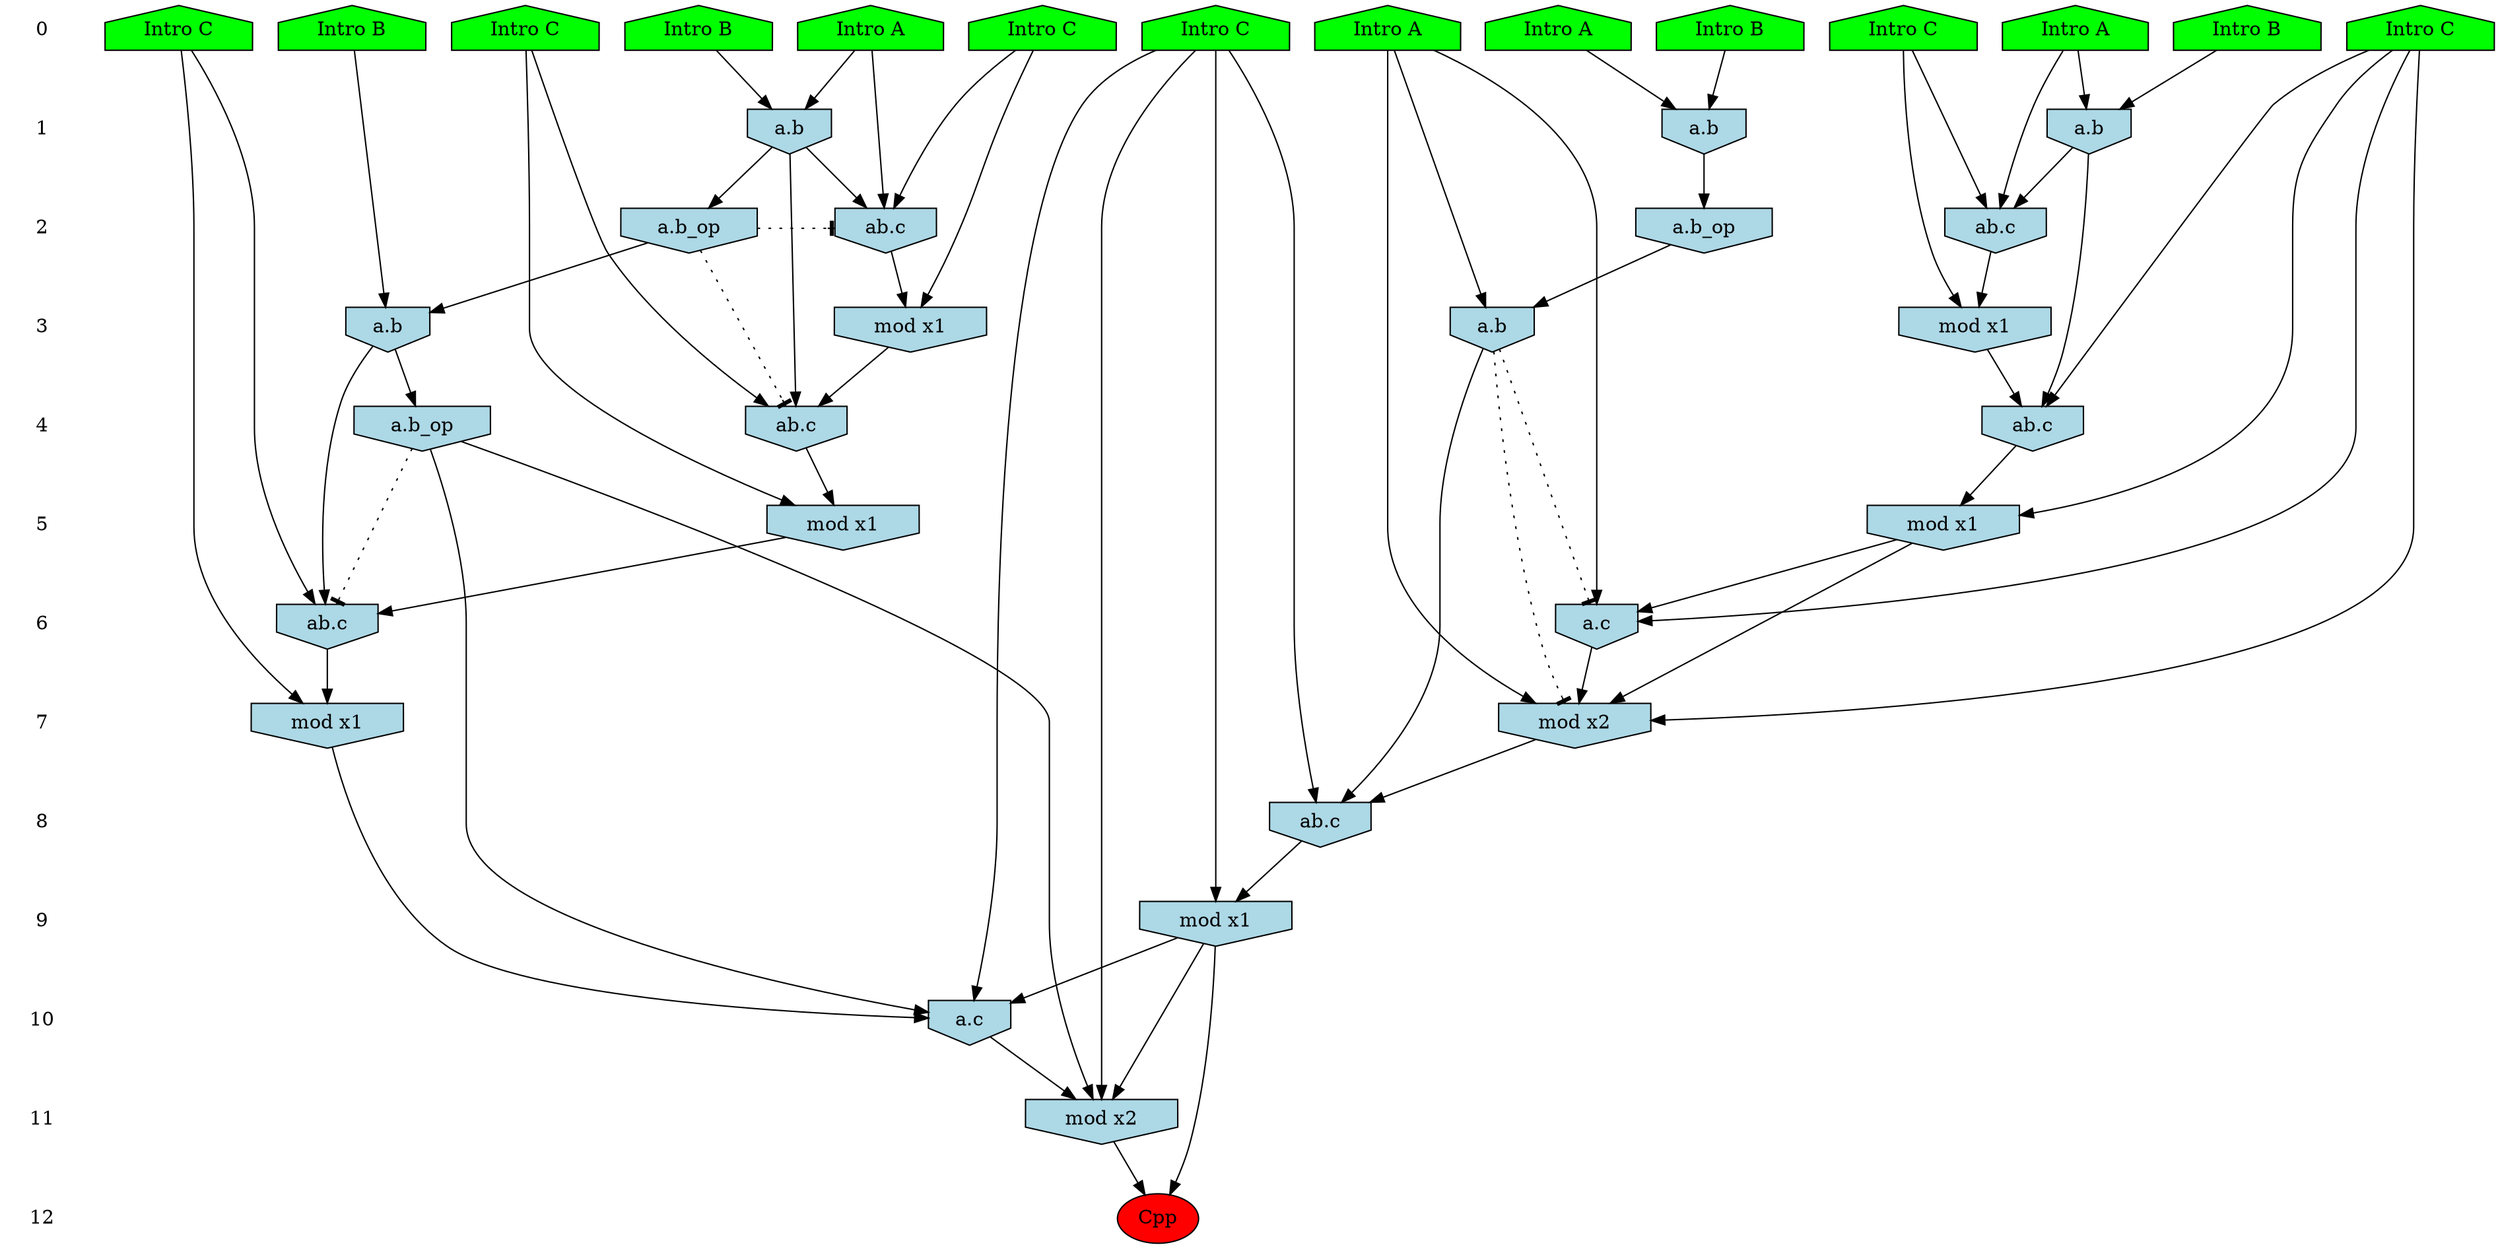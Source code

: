 /* Compression of 1 causal flows obtained in average at 1.942015E+01 t.u */
/* Compressed causal flows were: [3558] */
digraph G{
 ranksep=.5 ; 
{ rank = same ; "0" [shape=plaintext] ; node_1 [label ="Intro A", shape=house, style=filled, fillcolor=green] ;
node_2 [label ="Intro A", shape=house, style=filled, fillcolor=green] ;
node_3 [label ="Intro B", shape=house, style=filled, fillcolor=green] ;
node_4 [label ="Intro A", shape=house, style=filled, fillcolor=green] ;
node_5 [label ="Intro B", shape=house, style=filled, fillcolor=green] ;
node_6 [label ="Intro B", shape=house, style=filled, fillcolor=green] ;
node_7 [label ="Intro B", shape=house, style=filled, fillcolor=green] ;
node_8 [label ="Intro A", shape=house, style=filled, fillcolor=green] ;
node_9 [label ="Intro C", shape=house, style=filled, fillcolor=green] ;
node_10 [label ="Intro C", shape=house, style=filled, fillcolor=green] ;
node_11 [label ="Intro C", shape=house, style=filled, fillcolor=green] ;
node_12 [label ="Intro C", shape=house, style=filled, fillcolor=green] ;
node_13 [label ="Intro C", shape=house, style=filled, fillcolor=green] ;
node_14 [label ="Intro C", shape=house, style=filled, fillcolor=green] ;
}
{ rank = same ; "1" [shape=plaintext] ; node_15 [label="a.b", shape=invhouse, style=filled, fillcolor = lightblue] ;
node_16 [label="a.b", shape=invhouse, style=filled, fillcolor = lightblue] ;
node_17 [label="a.b", shape=invhouse, style=filled, fillcolor = lightblue] ;
}
{ rank = same ; "2" [shape=plaintext] ; node_18 [label="ab.c", shape=invhouse, style=filled, fillcolor = lightblue] ;
node_21 [label="ab.c", shape=invhouse, style=filled, fillcolor = lightblue] ;
node_24 [label="a.b_op", shape=invhouse, style=filled, fillcolor = lightblue] ;
node_26 [label="a.b_op", shape=invhouse, style=filled, fillcolor = lightblue] ;
}
{ rank = same ; "3" [shape=plaintext] ; node_19 [label="mod x1", shape=invhouse, style=filled, fillcolor = lightblue] ;
node_22 [label="mod x1", shape=invhouse, style=filled, fillcolor = lightblue] ;
node_29 [label="a.b", shape=invhouse, style=filled, fillcolor = lightblue] ;
node_33 [label="a.b", shape=invhouse, style=filled, fillcolor = lightblue] ;
}
{ rank = same ; "4" [shape=plaintext] ; node_20 [label="ab.c", shape=invhouse, style=filled, fillcolor = lightblue] ;
node_23 [label="ab.c", shape=invhouse, style=filled, fillcolor = lightblue] ;
node_31 [label="a.b_op", shape=invhouse, style=filled, fillcolor = lightblue] ;
}
{ rank = same ; "5" [shape=plaintext] ; node_25 [label="mod x1", shape=invhouse, style=filled, fillcolor = lightblue] ;
node_27 [label="mod x1", shape=invhouse, style=filled, fillcolor = lightblue] ;
}
{ rank = same ; "6" [shape=plaintext] ; node_28 [label="a.c", shape=invhouse, style=filled, fillcolor = lightblue] ;
node_30 [label="ab.c", shape=invhouse, style=filled, fillcolor = lightblue] ;
}
{ rank = same ; "7" [shape=plaintext] ; node_32 [label="mod x2", shape=invhouse, style=filled, fillcolor = lightblue] ;
node_35 [label="mod x1", shape=invhouse, style=filled, fillcolor = lightblue] ;
}
{ rank = same ; "8" [shape=plaintext] ; node_34 [label="ab.c", shape=invhouse, style=filled, fillcolor = lightblue] ;
}
{ rank = same ; "9" [shape=plaintext] ; node_36 [label="mod x1", shape=invhouse, style=filled, fillcolor = lightblue] ;
}
{ rank = same ; "10" [shape=plaintext] ; node_37 [label="a.c", shape=invhouse, style=filled, fillcolor = lightblue] ;
}
{ rank = same ; "11" [shape=plaintext] ; node_38 [label="mod x2", shape=invhouse, style=filled, fillcolor = lightblue] ;
}
{ rank = same ; "12" [shape=plaintext] ; node_39 [label ="Cpp", style=filled, fillcolor=red] ;
}
"0" -> "1" [style="invis"]; 
"1" -> "2" [style="invis"]; 
"2" -> "3" [style="invis"]; 
"3" -> "4" [style="invis"]; 
"4" -> "5" [style="invis"]; 
"5" -> "6" [style="invis"]; 
"6" -> "7" [style="invis"]; 
"7" -> "8" [style="invis"]; 
"8" -> "9" [style="invis"]; 
"9" -> "10" [style="invis"]; 
"10" -> "11" [style="invis"]; 
"11" -> "12" [style="invis"]; 
node_2 -> node_15
node_5 -> node_15
node_3 -> node_16
node_4 -> node_16
node_1 -> node_17
node_6 -> node_17
node_2 -> node_18
node_9 -> node_18
node_15 -> node_18
node_9 -> node_19
node_18 -> node_19
node_11 -> node_20
node_15 -> node_20
node_19 -> node_20
node_1 -> node_21
node_12 -> node_21
node_17 -> node_21
node_12 -> node_22
node_21 -> node_22
node_10 -> node_23
node_17 -> node_23
node_22 -> node_23
node_17 -> node_24
node_11 -> node_25
node_20 -> node_25
node_16 -> node_26
node_10 -> node_27
node_23 -> node_27
node_8 -> node_28
node_11 -> node_28
node_25 -> node_28
node_7 -> node_29
node_24 -> node_29
node_13 -> node_30
node_27 -> node_30
node_29 -> node_30
node_29 -> node_31
node_8 -> node_32
node_11 -> node_32
node_25 -> node_32
node_28 -> node_32
node_8 -> node_33
node_26 -> node_33
node_14 -> node_34
node_32 -> node_34
node_33 -> node_34
node_13 -> node_35
node_30 -> node_35
node_14 -> node_36
node_34 -> node_36
node_14 -> node_37
node_31 -> node_37
node_35 -> node_37
node_36 -> node_37
node_14 -> node_38
node_31 -> node_38
node_36 -> node_38
node_37 -> node_38
node_36 -> node_39
node_38 -> node_39
node_24 -> node_23 [style=dotted, arrowhead = tee] 
node_24 -> node_21 [style=dotted, arrowhead = tee] 
node_31 -> node_30 [style=dotted, arrowhead = tee] 
node_33 -> node_32 [style=dotted, arrowhead = tee] 
node_33 -> node_28 [style=dotted, arrowhead = tee] 
}
/*
 Dot generation time: 0.000148
*/